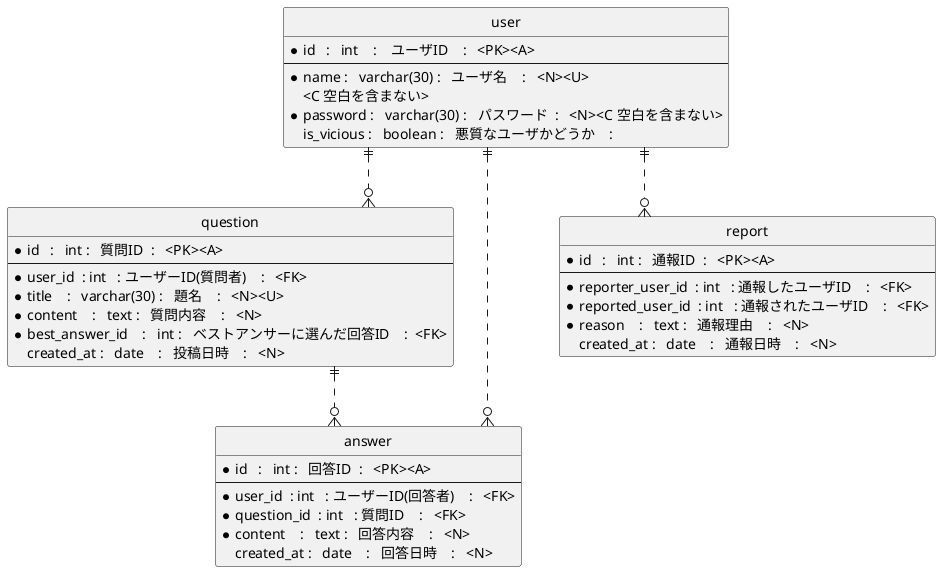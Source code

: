 ' ローカルルール
'     主キーは -- で区切る
'     * 必須キー
'     <PK> 主キー
'     <FK> 外部キー
'     <A> AUTO INCREMENT
'     <C> チェック（条件も記載）
'     <N> NOT NULL
'     <U> ユニークキー（一意）
'     カラム名 : 型 : 説明 :制約を書く

'表記方法
'コード上で Alt＋D

@startuml test
 hide circle
 skinparam linetype ortho

  entity "user" as user {
     * id   :   int    :    ユーザID    :   <PK><A>
     --
     * name :   varchar(30) :   ユーザ名    :   <N><U>
    <C 空白を含まない>
     * password :   varchar(30) :   パスワード  :   <N><C 空白を含まない>
     is_vicious :   boolean :   悪質なユーザかどうか    : 
 }

  entity "question" as question {
     * id   :   int :   質問ID  :   <PK><A>
     --
     * user_id  : int   : ユーザーID(質問者)    :   <FK>
     * title    :   varchar(30) :   題名    :   <N><U>
     * content    :   text :   質問内容    :   <N>
     * best_answer_id    :   int :   ベストアンサーに選んだ回答ID    :  <FK>
     created_at :   date    :   投稿日時    :   <N>
 }

  entity "answer" as answer {
     * id   :   int :   回答ID  :   <PK><A>
     --
     * user_id  : int   : ユーザーID(回答者)    :   <FK>
     * question_id  : int   : 質問ID    :   <FK>
     * content    :   text :   回答内容    :   <N>
     created_at :   date    :   回答日時    :   <N>
 }

   entity "report" as report {
     * id   :   int :   通報ID  :   <PK><A>
     --
     * reporter_user_id  : int   : 通報したユーザID    :   <FK>
     * reported_user_id  : int   : 通報されたユーザID    :   <FK>
     * reason    :   text :   通報理由    :   <N>
     created_at :   date    :   通報日時    :   <N>
 }

 '文法
 '|o：0か1
 '||：1のみ
 '}o：0以上
 '}|：1以上

 user ||..o{ question
 user ||..o{ answer
 question ||..o{ answer
 user ||..o{ report

 @enduml